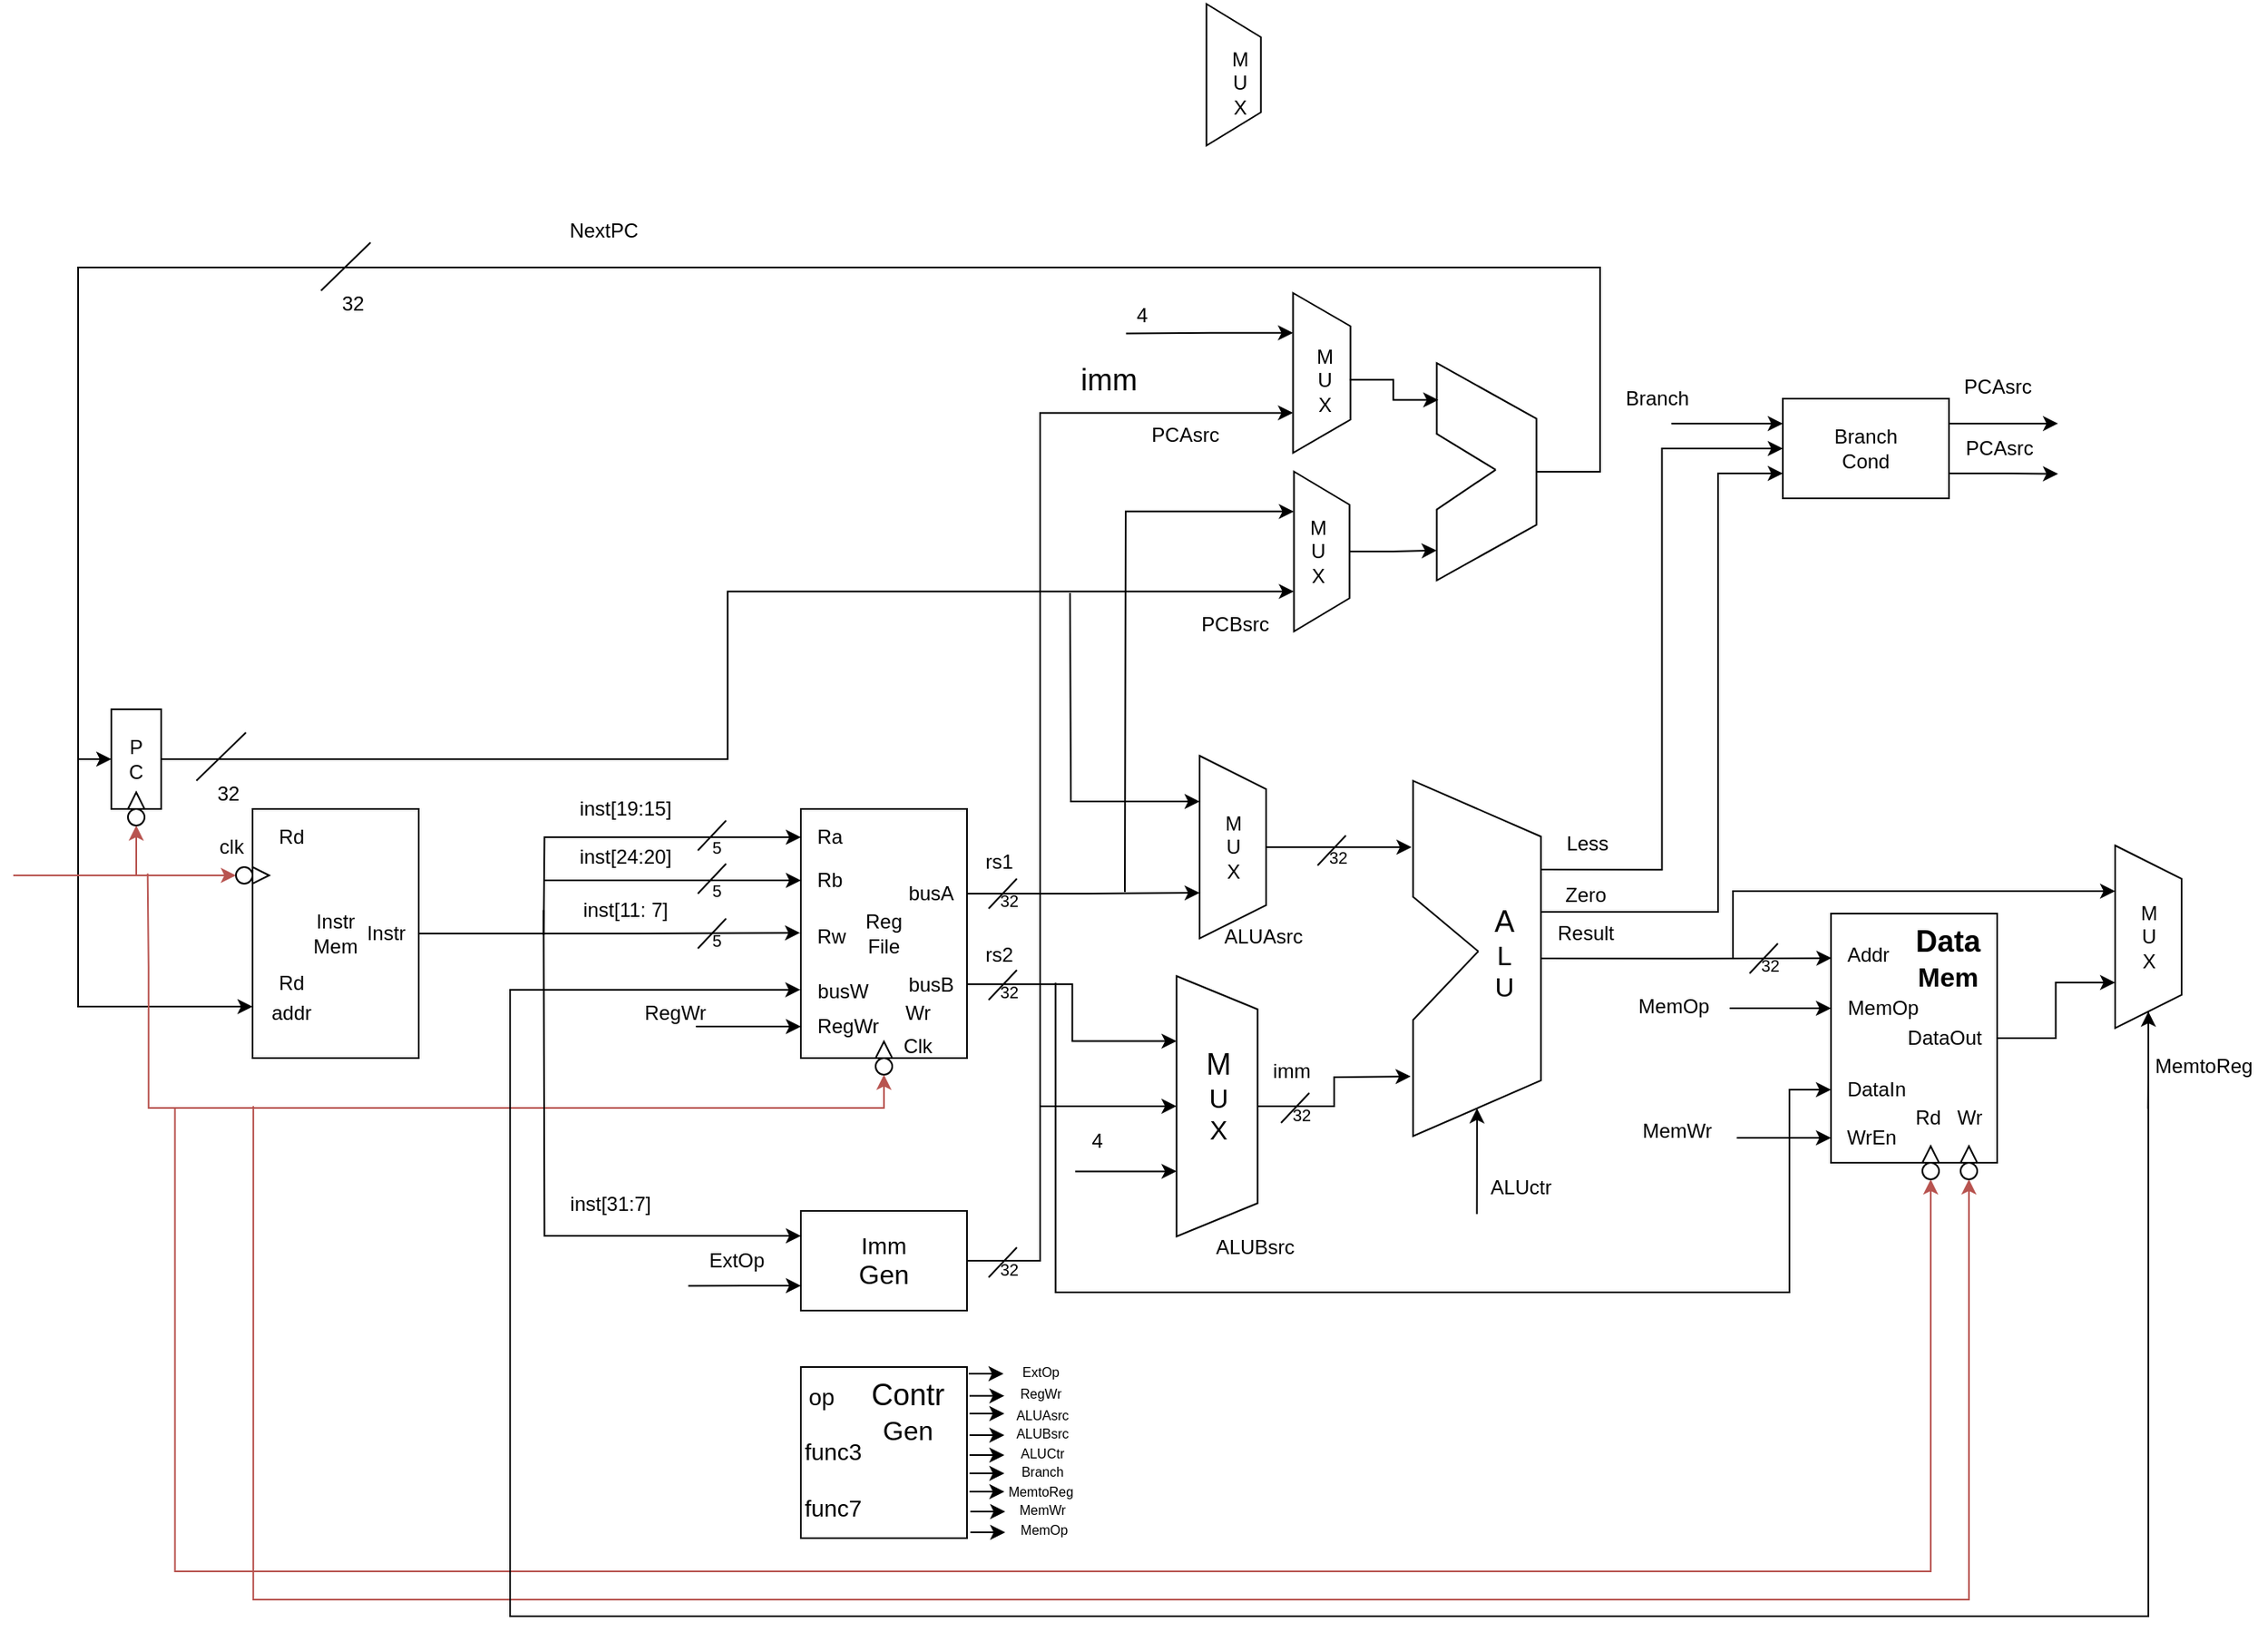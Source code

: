 <mxfile version="24.7.17">
  <diagram name="第 1 页" id="-SyBQIy4cX4uqoUxeaFD">
    <mxGraphModel dx="715" dy="1550" grid="0" gridSize="10" guides="1" tooltips="1" connect="1" arrows="1" fold="1" page="1" pageScale="1" pageWidth="827" pageHeight="1169" math="0" shadow="0">
      <root>
        <mxCell id="0" />
        <mxCell id="1" parent="0" />
        <mxCell id="5w6PfNys_Y1nwo45y3zw-98" style="edgeStyle=orthogonalEdgeStyle;rounded=0;orthogonalLoop=1;jettySize=auto;html=1;entryX=0.75;entryY=1;entryDx=0;entryDy=0;" edge="1" parent="1" source="5w6PfNys_Y1nwo45y3zw-1" target="5w6PfNys_Y1nwo45y3zw-33">
          <mxGeometry relative="1" as="geometry">
            <mxPoint x="740.296" y="266.074" as="targetPoint" />
          </mxGeometry>
        </mxCell>
        <mxCell id="5w6PfNys_Y1nwo45y3zw-1" value="P&lt;div&gt;C&lt;/div&gt;" style="html=1;dashed=0;whiteSpace=wrap;" vertex="1" parent="1">
          <mxGeometry x="75" y="310" width="30" height="60" as="geometry" />
        </mxCell>
        <mxCell id="5w6PfNys_Y1nwo45y3zw-5" value="" style="triangle;whiteSpace=wrap;html=1;dashed=0;direction=south;rotation=-180;" vertex="1" parent="1">
          <mxGeometry x="85" y="360" width="10" height="10" as="geometry" />
        </mxCell>
        <mxCell id="5w6PfNys_Y1nwo45y3zw-139" style="edgeStyle=orthogonalEdgeStyle;rounded=0;orthogonalLoop=1;jettySize=auto;html=1;exitX=0.5;exitY=1;exitDx=0;exitDy=0;startArrow=classic;startFill=1;endArrow=none;endFill=0;fillColor=#f8cecc;strokeColor=#b85450;" edge="1" parent="1" source="5w6PfNys_Y1nwo45y3zw-6">
          <mxGeometry relative="1" as="geometry">
            <mxPoint x="90" y="410" as="targetPoint" />
          </mxGeometry>
        </mxCell>
        <mxCell id="5w6PfNys_Y1nwo45y3zw-6" value="" style="shape=ellipse;html=1;dashed=0;whiteSpace=wrap;aspect=fixed;perimeter=ellipsePerimeter;" vertex="1" parent="1">
          <mxGeometry x="85" y="370" width="10" height="10" as="geometry" />
        </mxCell>
        <mxCell id="5w6PfNys_Y1nwo45y3zw-103" style="edgeStyle=orthogonalEdgeStyle;rounded=0;orthogonalLoop=1;jettySize=auto;html=1;endArrow=none;endFill=0;startArrow=classic;startFill=1;" edge="1" parent="1" source="5w6PfNys_Y1nwo45y3zw-7">
          <mxGeometry relative="1" as="geometry">
            <mxPoint x="55" y="339" as="targetPoint" />
            <Array as="points">
              <mxPoint x="55" y="489" />
            </Array>
          </mxGeometry>
        </mxCell>
        <mxCell id="5w6PfNys_Y1nwo45y3zw-7" value="Instr&lt;div&gt;Mem&lt;/div&gt;" style="html=1;dashed=0;whiteSpace=wrap;" vertex="1" parent="1">
          <mxGeometry x="160" y="370" width="100" height="150" as="geometry" />
        </mxCell>
        <mxCell id="5w6PfNys_Y1nwo45y3zw-10" value="" style="group;rotation=90;" vertex="1" connectable="0" parent="1">
          <mxGeometry x="150" y="400" width="10" height="20" as="geometry" />
        </mxCell>
        <mxCell id="5w6PfNys_Y1nwo45y3zw-8" value="" style="triangle;whiteSpace=wrap;html=1;dashed=0;direction=south;rotation=-90;" vertex="1" parent="5w6PfNys_Y1nwo45y3zw-10">
          <mxGeometry x="10" y="5" width="10" height="10" as="geometry" />
        </mxCell>
        <mxCell id="5w6PfNys_Y1nwo45y3zw-108" style="edgeStyle=orthogonalEdgeStyle;rounded=0;orthogonalLoop=1;jettySize=auto;html=1;startArrow=classic;startFill=1;endArrow=none;endFill=0;fillColor=#f8cecc;strokeColor=#b85450;" edge="1" parent="5w6PfNys_Y1nwo45y3zw-10" source="5w6PfNys_Y1nwo45y3zw-9">
          <mxGeometry relative="1" as="geometry">
            <mxPoint x="-134" y="10" as="targetPoint" />
          </mxGeometry>
        </mxCell>
        <mxCell id="5w6PfNys_Y1nwo45y3zw-9" value="" style="shape=ellipse;html=1;dashed=0;whiteSpace=wrap;aspect=fixed;perimeter=ellipsePerimeter;rotation=90;" vertex="1" parent="5w6PfNys_Y1nwo45y3zw-10">
          <mxGeometry y="5" width="10" height="10" as="geometry" />
        </mxCell>
        <mxCell id="5w6PfNys_Y1nwo45y3zw-11" value="Reg&lt;div&gt;File&lt;/div&gt;" style="html=1;dashed=0;whiteSpace=wrap;" vertex="1" parent="1">
          <mxGeometry x="490" y="370" width="100" height="150" as="geometry" />
        </mxCell>
        <mxCell id="5w6PfNys_Y1nwo45y3zw-13" value="" style="triangle;whiteSpace=wrap;html=1;dashed=0;direction=south;rotation=-180;" vertex="1" parent="1">
          <mxGeometry x="535" y="510" width="10" height="10" as="geometry" />
        </mxCell>
        <mxCell id="5w6PfNys_Y1nwo45y3zw-198" style="edgeStyle=orthogonalEdgeStyle;rounded=0;orthogonalLoop=1;jettySize=auto;html=1;exitX=0.5;exitY=1;exitDx=0;exitDy=0;startArrow=classic;startFill=1;endArrow=none;endFill=0;fillColor=#f8cecc;strokeColor=#b85450;" edge="1" parent="1" source="5w6PfNys_Y1nwo45y3zw-14">
          <mxGeometry relative="1" as="geometry">
            <mxPoint x="96.857" y="408.857" as="targetPoint" />
          </mxGeometry>
        </mxCell>
        <mxCell id="5w6PfNys_Y1nwo45y3zw-14" value="" style="shape=ellipse;html=1;dashed=0;whiteSpace=wrap;aspect=fixed;perimeter=ellipsePerimeter;rotation=0;" vertex="1" parent="1">
          <mxGeometry x="535" y="520" width="10" height="10" as="geometry" />
        </mxCell>
        <mxCell id="5w6PfNys_Y1nwo45y3zw-122" style="edgeStyle=orthogonalEdgeStyle;rounded=0;orthogonalLoop=1;jettySize=auto;html=1;exitX=0;exitY=0.25;exitDx=0;exitDy=0;startArrow=classic;startFill=1;endArrow=none;endFill=0;" edge="1" parent="1" source="5w6PfNys_Y1nwo45y3zw-17">
          <mxGeometry relative="1" as="geometry">
            <mxPoint x="335.167" y="430.833" as="targetPoint" />
          </mxGeometry>
        </mxCell>
        <mxCell id="5w6PfNys_Y1nwo45y3zw-123" style="edgeStyle=orthogonalEdgeStyle;rounded=0;orthogonalLoop=1;jettySize=auto;html=1;exitX=0;exitY=0.75;exitDx=0;exitDy=0;startArrow=classic;startFill=1;endArrow=none;endFill=0;" edge="1" parent="1" source="5w6PfNys_Y1nwo45y3zw-17">
          <mxGeometry relative="1" as="geometry">
            <mxPoint x="422.25" y="657.083" as="targetPoint" />
          </mxGeometry>
        </mxCell>
        <mxCell id="5w6PfNys_Y1nwo45y3zw-140" style="edgeStyle=orthogonalEdgeStyle;rounded=0;orthogonalLoop=1;jettySize=auto;html=1;entryX=0.75;entryY=1;entryDx=0;entryDy=0;" edge="1" parent="1" source="5w6PfNys_Y1nwo45y3zw-17" target="5w6PfNys_Y1nwo45y3zw-39">
          <mxGeometry relative="1" as="geometry">
            <Array as="points">
              <mxPoint x="634" y="642" />
              <mxPoint x="634" y="132" />
            </Array>
          </mxGeometry>
        </mxCell>
        <mxCell id="5w6PfNys_Y1nwo45y3zw-17" value="&lt;font style=&quot;font-size: 14px;&quot;&gt;Imm&lt;/font&gt;&lt;div&gt;&lt;font size=&quot;3&quot;&gt;Gen&lt;/font&gt;&lt;/div&gt;" style="html=1;dashed=0;whiteSpace=wrap;" vertex="1" parent="1">
          <mxGeometry x="490" y="612" width="100" height="60" as="geometry" />
        </mxCell>
        <mxCell id="5w6PfNys_Y1nwo45y3zw-18" value="" style="html=1;dashed=0;whiteSpace=wrap;" vertex="1" parent="1">
          <mxGeometry x="490" y="706" width="100" height="103" as="geometry" />
        </mxCell>
        <mxCell id="5w6PfNys_Y1nwo45y3zw-23" value="" style="group" vertex="1" connectable="0" parent="1">
          <mxGeometry x="730" y="338" width="40" height="110" as="geometry" />
        </mxCell>
        <mxCell id="5w6PfNys_Y1nwo45y3zw-118" style="edgeStyle=orthogonalEdgeStyle;rounded=0;orthogonalLoop=1;jettySize=auto;html=1;exitX=0.25;exitY=1;exitDx=0;exitDy=0;startArrow=classic;startFill=1;endArrow=none;endFill=0;" edge="1" parent="5w6PfNys_Y1nwo45y3zw-23" source="5w6PfNys_Y1nwo45y3zw-21">
          <mxGeometry relative="1" as="geometry">
            <mxPoint x="-78" y="-98" as="targetPoint" />
          </mxGeometry>
        </mxCell>
        <mxCell id="5w6PfNys_Y1nwo45y3zw-144" style="edgeStyle=orthogonalEdgeStyle;rounded=0;orthogonalLoop=1;jettySize=auto;html=1;" edge="1" parent="5w6PfNys_Y1nwo45y3zw-23" source="5w6PfNys_Y1nwo45y3zw-21">
          <mxGeometry relative="1" as="geometry">
            <mxPoint x="127.545" y="55" as="targetPoint" />
          </mxGeometry>
        </mxCell>
        <mxCell id="5w6PfNys_Y1nwo45y3zw-21" value="" style="shape=trapezoid;perimeter=trapezoidPerimeter;whiteSpace=wrap;html=1;fixedSize=1;size=20;rotation=90;" vertex="1" parent="5w6PfNys_Y1nwo45y3zw-23">
          <mxGeometry x="-35" y="35" width="110" height="40" as="geometry" />
        </mxCell>
        <mxCell id="5w6PfNys_Y1nwo45y3zw-22" value="M&lt;div&gt;U&lt;/div&gt;&lt;div&gt;X&lt;/div&gt;" style="text;html=1;align=center;verticalAlign=middle;resizable=0;points=[];autosize=1;strokeColor=none;fillColor=none;" vertex="1" parent="5w6PfNys_Y1nwo45y3zw-23">
          <mxGeometry x="5" y="25" width="30" height="60" as="geometry" />
        </mxCell>
        <mxCell id="5w6PfNys_Y1nwo45y3zw-30" value="" style="group" vertex="1" connectable="0" parent="1">
          <mxGeometry x="843" y="400" width="160.9" height="151" as="geometry" />
        </mxCell>
        <mxCell id="5w6PfNys_Y1nwo45y3zw-188" style="edgeStyle=orthogonalEdgeStyle;rounded=0;orthogonalLoop=1;jettySize=auto;html=1;exitX=1;exitY=0.5;exitDx=0;exitDy=0;startArrow=classic;startFill=1;endArrow=none;endFill=0;" edge="1" parent="5w6PfNys_Y1nwo45y3zw-30" source="5w6PfNys_Y1nwo45y3zw-24">
          <mxGeometry relative="1" as="geometry">
            <mxPoint x="53.857" y="213.857" as="targetPoint" />
          </mxGeometry>
        </mxCell>
        <mxCell id="5w6PfNys_Y1nwo45y3zw-24" value="" style="shape=trapezoid;perimeter=trapezoidPerimeter;whiteSpace=wrap;html=1;fixedSize=1;rotation=90;size=33.552;" vertex="1" parent="5w6PfNys_Y1nwo45y3zw-30">
          <mxGeometry x="-53.04" y="21.56" width="213.94" height="76.96" as="geometry" />
        </mxCell>
        <mxCell id="5w6PfNys_Y1nwo45y3zw-25" value="&lt;font style=&quot;font-size: 18px;&quot;&gt;A&lt;/font&gt;&lt;div&gt;&lt;font size=&quot;3&quot;&gt;L&lt;/font&gt;&lt;/div&gt;&lt;div&gt;&lt;font size=&quot;3&quot;&gt;U&lt;/font&gt;&lt;/div&gt;" style="text;html=1;align=center;verticalAlign=middle;resizable=0;points=[];autosize=1;strokeColor=none;fillColor=none;" vertex="1" parent="5w6PfNys_Y1nwo45y3zw-30">
          <mxGeometry x="55.001" y="21" width="30" height="72" as="geometry" />
        </mxCell>
        <mxCell id="5w6PfNys_Y1nwo45y3zw-27" value="" style="rounded=0;whiteSpace=wrap;html=1;strokeColor=#FFFFFF;" vertex="1" parent="5w6PfNys_Y1nwo45y3zw-30">
          <mxGeometry y="23.5" width="20" height="73" as="geometry" />
        </mxCell>
        <mxCell id="5w6PfNys_Y1nwo45y3zw-28" value="" style="endArrow=none;html=1;rounded=0;exitX=0.674;exitY=1.002;exitDx=0;exitDy=0;exitPerimeter=0;" edge="1" parent="5w6PfNys_Y1nwo45y3zw-30" source="5w6PfNys_Y1nwo45y3zw-24">
          <mxGeometry width="50" height="50" relative="1" as="geometry">
            <mxPoint x="7.724" y="82.167" as="sourcePoint" />
            <mxPoint x="54.727" y="55.742" as="targetPoint" />
          </mxGeometry>
        </mxCell>
        <mxCell id="5w6PfNys_Y1nwo45y3zw-29" value="" style="endArrow=none;html=1;rounded=0;exitX=0.325;exitY=1.004;exitDx=0;exitDy=0;exitPerimeter=0;" edge="1" parent="5w6PfNys_Y1nwo45y3zw-30" source="5w6PfNys_Y1nwo45y3zw-24">
          <mxGeometry width="50" height="50" relative="1" as="geometry">
            <mxPoint x="7.818" y="30.575" as="sourcePoint" />
            <mxPoint x="54.727" y="55.742" as="targetPoint" />
            <Array as="points">
              <mxPoint x="54.727" y="55.742" />
            </Array>
          </mxGeometry>
        </mxCell>
        <mxCell id="5w6PfNys_Y1nwo45y3zw-170" value="Zero" style="text;html=1;align=center;verticalAlign=middle;resizable=0;points=[];autosize=1;strokeColor=none;fillColor=none;" vertex="1" parent="5w6PfNys_Y1nwo45y3zw-30">
          <mxGeometry x="97" y="9" width="43" height="26" as="geometry" />
        </mxCell>
        <mxCell id="5w6PfNys_Y1nwo45y3zw-171" value="Result" style="text;html=1;align=center;verticalAlign=middle;resizable=0;points=[];autosize=1;strokeColor=none;fillColor=none;" vertex="1" parent="5w6PfNys_Y1nwo45y3zw-30">
          <mxGeometry x="92.5" y="32" width="52" height="26" as="geometry" />
        </mxCell>
        <mxCell id="5w6PfNys_Y1nwo45y3zw-32" value="" style="group" vertex="1" connectable="0" parent="1">
          <mxGeometry x="786" y="169" width="35" height="92" as="geometry" />
        </mxCell>
        <mxCell id="5w6PfNys_Y1nwo45y3zw-120" style="edgeStyle=orthogonalEdgeStyle;rounded=0;orthogonalLoop=1;jettySize=auto;html=1;exitX=0.25;exitY=1;exitDx=0;exitDy=0;startArrow=classic;startFill=1;endArrow=none;endFill=0;" edge="1" parent="5w6PfNys_Y1nwo45y3zw-32" source="5w6PfNys_Y1nwo45y3zw-33">
          <mxGeometry relative="1" as="geometry">
            <mxPoint x="-101" y="251" as="targetPoint" />
          </mxGeometry>
        </mxCell>
        <mxCell id="5w6PfNys_Y1nwo45y3zw-33" value="" style="shape=trapezoid;perimeter=trapezoidPerimeter;whiteSpace=wrap;html=1;fixedSize=1;size=20;rotation=90;" vertex="1" parent="5w6PfNys_Y1nwo45y3zw-32">
          <mxGeometry x="-30.625" y="29.273" width="96.25" height="33.455" as="geometry" />
        </mxCell>
        <mxCell id="5w6PfNys_Y1nwo45y3zw-34" value="M&lt;div&gt;U&lt;/div&gt;&lt;div&gt;X&lt;/div&gt;" style="text;html=1;align=center;verticalAlign=middle;resizable=0;points=[];autosize=1;strokeColor=none;fillColor=none;" vertex="1" parent="5w6PfNys_Y1nwo45y3zw-32">
          <mxGeometry x="-0.005" y="15.999" width="30" height="60" as="geometry" />
        </mxCell>
        <mxCell id="5w6PfNys_Y1nwo45y3zw-35" value="" style="group" vertex="1" connectable="0" parent="1">
          <mxGeometry x="735" y="-117" width="31" height="90" as="geometry" />
        </mxCell>
        <mxCell id="5w6PfNys_Y1nwo45y3zw-36" value="" style="shape=trapezoid;perimeter=trapezoidPerimeter;whiteSpace=wrap;html=1;fixedSize=1;size=20;rotation=90;" vertex="1" parent="5w6PfNys_Y1nwo45y3zw-35">
          <mxGeometry x="-27.125" y="28.636" width="85.25" height="32.727" as="geometry" />
        </mxCell>
        <mxCell id="5w6PfNys_Y1nwo45y3zw-37" value="M&lt;div&gt;U&lt;/div&gt;&lt;div&gt;X&lt;/div&gt;" style="text;html=1;align=center;verticalAlign=middle;resizable=0;points=[];autosize=1;strokeColor=none;fillColor=none;" vertex="1" parent="5w6PfNys_Y1nwo45y3zw-35">
          <mxGeometry x="3.875" y="20.455" width="30" height="60" as="geometry" />
        </mxCell>
        <mxCell id="5w6PfNys_Y1nwo45y3zw-38" value="" style="group" vertex="1" connectable="0" parent="1">
          <mxGeometry x="786" y="60" width="35" height="95" as="geometry" />
        </mxCell>
        <mxCell id="5w6PfNys_Y1nwo45y3zw-141" style="edgeStyle=orthogonalEdgeStyle;rounded=0;orthogonalLoop=1;jettySize=auto;html=1;exitX=0.25;exitY=1;exitDx=0;exitDy=0;startArrow=classic;startFill=1;endArrow=none;endFill=0;" edge="1" parent="5w6PfNys_Y1nwo45y3zw-38" source="5w6PfNys_Y1nwo45y3zw-39">
          <mxGeometry relative="1" as="geometry">
            <mxPoint x="-100.304" y="23.783" as="targetPoint" />
          </mxGeometry>
        </mxCell>
        <mxCell id="5w6PfNys_Y1nwo45y3zw-39" value="" style="shape=trapezoid;perimeter=trapezoidPerimeter;whiteSpace=wrap;html=1;fixedSize=1;size=20;rotation=90;" vertex="1" parent="5w6PfNys_Y1nwo45y3zw-38">
          <mxGeometry x="-30.625" y="30.227" width="96.25" height="34.545" as="geometry" />
        </mxCell>
        <mxCell id="5w6PfNys_Y1nwo45y3zw-40" value="M&lt;div&gt;U&lt;/div&gt;&lt;div&gt;X&lt;/div&gt;" style="text;html=1;align=center;verticalAlign=middle;resizable=0;points=[];autosize=1;strokeColor=none;fillColor=none;" vertex="1" parent="5w6PfNys_Y1nwo45y3zw-38">
          <mxGeometry x="4.375" y="21.591" width="30" height="60" as="geometry" />
        </mxCell>
        <mxCell id="5w6PfNys_Y1nwo45y3zw-41" value="" style="group" vertex="1" connectable="0" parent="1">
          <mxGeometry x="1281" y="392" width="40" height="110" as="geometry" />
        </mxCell>
        <mxCell id="5w6PfNys_Y1nwo45y3zw-175" style="edgeStyle=orthogonalEdgeStyle;rounded=0;orthogonalLoop=1;jettySize=auto;html=1;exitX=0.25;exitY=1;exitDx=0;exitDy=0;startArrow=classic;startFill=1;endArrow=none;endFill=0;" edge="1" parent="5w6PfNys_Y1nwo45y3zw-41" source="5w6PfNys_Y1nwo45y3zw-42">
          <mxGeometry relative="1" as="geometry">
            <mxPoint x="-230" y="68" as="targetPoint" />
            <Array as="points">
              <mxPoint x="-230" y="27" />
            </Array>
          </mxGeometry>
        </mxCell>
        <mxCell id="5w6PfNys_Y1nwo45y3zw-176" style="edgeStyle=orthogonalEdgeStyle;rounded=0;orthogonalLoop=1;jettySize=auto;html=1;exitX=1;exitY=0.5;exitDx=0;exitDy=0;startArrow=classic;startFill=1;endArrow=none;endFill=0;" edge="1" parent="5w6PfNys_Y1nwo45y3zw-41" source="5w6PfNys_Y1nwo45y3zw-42">
          <mxGeometry relative="1" as="geometry">
            <mxPoint x="19.83" y="158.638" as="targetPoint" />
          </mxGeometry>
        </mxCell>
        <mxCell id="5w6PfNys_Y1nwo45y3zw-42" value="" style="shape=trapezoid;perimeter=trapezoidPerimeter;whiteSpace=wrap;html=1;fixedSize=1;size=20;rotation=90;" vertex="1" parent="5w6PfNys_Y1nwo45y3zw-41">
          <mxGeometry x="-35" y="35" width="110" height="40" as="geometry" />
        </mxCell>
        <mxCell id="5w6PfNys_Y1nwo45y3zw-43" value="M&lt;div&gt;U&lt;/div&gt;&lt;div&gt;X&lt;/div&gt;" style="text;html=1;align=center;verticalAlign=middle;resizable=0;points=[];autosize=1;strokeColor=none;fillColor=none;" vertex="1" parent="5w6PfNys_Y1nwo45y3zw-41">
          <mxGeometry x="5" y="25" width="30" height="60" as="geometry" />
        </mxCell>
        <mxCell id="5w6PfNys_Y1nwo45y3zw-44" value="" style="group" vertex="1" connectable="0" parent="1">
          <mxGeometry x="870" y="95" width="60" height="144" as="geometry" />
        </mxCell>
        <mxCell id="5w6PfNys_Y1nwo45y3zw-45" value="" style="shape=trapezoid;perimeter=trapezoidPerimeter;whiteSpace=wrap;html=1;fixedSize=1;rotation=90;size=33.552;" vertex="1" parent="5w6PfNys_Y1nwo45y3zw-44">
          <mxGeometry x="-32.727" y="42" width="130.909" height="60" as="geometry" />
        </mxCell>
        <mxCell id="5w6PfNys_Y1nwo45y3zw-47" value="" style="rounded=0;whiteSpace=wrap;html=1;strokeColor=#FFFFFF;" vertex="1" parent="5w6PfNys_Y1nwo45y3zw-44">
          <mxGeometry y="50" width="13.95" height="44" as="geometry" />
        </mxCell>
        <mxCell id="5w6PfNys_Y1nwo45y3zw-48" value="" style="endArrow=none;html=1;rounded=0;exitX=0.674;exitY=1.002;exitDx=0;exitDy=0;exitPerimeter=0;" edge="1" parent="5w6PfNys_Y1nwo45y3zw-44" source="5w6PfNys_Y1nwo45y3zw-45">
          <mxGeometry width="50" height="50" relative="1" as="geometry">
            <mxPoint x="5.389" y="96.0" as="sourcePoint" />
            <mxPoint x="38.182" y="70.8" as="targetPoint" />
          </mxGeometry>
        </mxCell>
        <mxCell id="5w6PfNys_Y1nwo45y3zw-49" value="" style="endArrow=none;html=1;rounded=0;exitX=0.325;exitY=1.004;exitDx=0;exitDy=0;exitPerimeter=0;" edge="1" parent="5w6PfNys_Y1nwo45y3zw-44" source="5w6PfNys_Y1nwo45y3zw-45">
          <mxGeometry width="50" height="50" relative="1" as="geometry">
            <mxPoint x="5.455" y="46.8" as="sourcePoint" />
            <mxPoint x="38.182" y="70.8" as="targetPoint" />
            <Array as="points">
              <mxPoint x="38.182" y="70.8" />
            </Array>
          </mxGeometry>
        </mxCell>
        <mxCell id="5w6PfNys_Y1nwo45y3zw-51" value="" style="html=1;dashed=0;whiteSpace=wrap;" vertex="1" parent="1">
          <mxGeometry x="1110" y="433" width="100" height="150" as="geometry" />
        </mxCell>
        <mxCell id="5w6PfNys_Y1nwo45y3zw-52" value="" style="triangle;whiteSpace=wrap;html=1;dashed=0;direction=south;rotation=-180;" vertex="1" parent="1">
          <mxGeometry x="1165" y="573" width="10" height="10" as="geometry" />
        </mxCell>
        <mxCell id="5w6PfNys_Y1nwo45y3zw-199" style="edgeStyle=orthogonalEdgeStyle;rounded=0;orthogonalLoop=1;jettySize=auto;html=1;exitX=0.5;exitY=1;exitDx=0;exitDy=0;startArrow=classic;startFill=1;endArrow=none;endFill=0;fillColor=#f8cecc;strokeColor=#b85450;" edge="1" parent="1" source="5w6PfNys_Y1nwo45y3zw-53">
          <mxGeometry relative="1" as="geometry">
            <mxPoint x="113.286" y="549.571" as="targetPoint" />
            <Array as="points">
              <mxPoint x="1170" y="829" />
              <mxPoint x="113" y="829" />
            </Array>
          </mxGeometry>
        </mxCell>
        <mxCell id="5w6PfNys_Y1nwo45y3zw-53" value="" style="shape=ellipse;html=1;dashed=0;whiteSpace=wrap;aspect=fixed;perimeter=ellipsePerimeter;rotation=0;" vertex="1" parent="1">
          <mxGeometry x="1165" y="583" width="10" height="10" as="geometry" />
        </mxCell>
        <mxCell id="5w6PfNys_Y1nwo45y3zw-161" style="edgeStyle=orthogonalEdgeStyle;rounded=0;orthogonalLoop=1;jettySize=auto;html=1;exitX=0;exitY=0.25;exitDx=0;exitDy=0;startArrow=classic;startFill=1;endArrow=none;endFill=0;" edge="1" parent="1" source="5w6PfNys_Y1nwo45y3zw-54">
          <mxGeometry relative="1" as="geometry">
            <mxPoint x="1013.909" y="137.97" as="targetPoint" />
          </mxGeometry>
        </mxCell>
        <mxCell id="5w6PfNys_Y1nwo45y3zw-163" style="edgeStyle=orthogonalEdgeStyle;rounded=0;orthogonalLoop=1;jettySize=auto;html=1;exitX=1;exitY=0.25;exitDx=0;exitDy=0;" edge="1" parent="1" source="5w6PfNys_Y1nwo45y3zw-54">
          <mxGeometry relative="1" as="geometry">
            <mxPoint x="1246.636" y="137.97" as="targetPoint" />
          </mxGeometry>
        </mxCell>
        <mxCell id="5w6PfNys_Y1nwo45y3zw-164" style="edgeStyle=orthogonalEdgeStyle;rounded=0;orthogonalLoop=1;jettySize=auto;html=1;exitX=1;exitY=0.75;exitDx=0;exitDy=0;" edge="1" parent="1" source="5w6PfNys_Y1nwo45y3zw-54">
          <mxGeometry relative="1" as="geometry">
            <mxPoint x="1246.636" y="168.273" as="targetPoint" />
          </mxGeometry>
        </mxCell>
        <mxCell id="5w6PfNys_Y1nwo45y3zw-54" value="Branch&lt;div&gt;Cond&lt;/div&gt;" style="html=1;dashed=0;whiteSpace=wrap;" vertex="1" parent="1">
          <mxGeometry x="1081" y="123" width="100" height="60" as="geometry" />
        </mxCell>
        <mxCell id="5w6PfNys_Y1nwo45y3zw-55" value="" style="group" vertex="1" connectable="0" parent="1">
          <mxGeometry x="712" y="482" width="57" height="134" as="geometry" />
        </mxCell>
        <mxCell id="5w6PfNys_Y1nwo45y3zw-148" style="edgeStyle=orthogonalEdgeStyle;rounded=0;orthogonalLoop=1;jettySize=auto;html=1;startArrow=classic;startFill=1;endArrow=none;endFill=0;" edge="1" parent="5w6PfNys_Y1nwo45y3zw-55" source="5w6PfNys_Y1nwo45y3zw-56">
          <mxGeometry relative="1" as="geometry">
            <mxPoint x="-77.485" y="67.0" as="targetPoint" />
          </mxGeometry>
        </mxCell>
        <mxCell id="5w6PfNys_Y1nwo45y3zw-149" style="edgeStyle=orthogonalEdgeStyle;rounded=0;orthogonalLoop=1;jettySize=auto;html=1;exitX=0.75;exitY=1;exitDx=0;exitDy=0;startArrow=classic;startFill=1;endArrow=none;endFill=0;" edge="1" parent="5w6PfNys_Y1nwo45y3zw-55" source="5w6PfNys_Y1nwo45y3zw-56">
          <mxGeometry relative="1" as="geometry">
            <mxPoint x="-56.879" y="106.273" as="targetPoint" />
          </mxGeometry>
        </mxCell>
        <mxCell id="5w6PfNys_Y1nwo45y3zw-56" value="" style="shape=trapezoid;perimeter=trapezoidPerimeter;whiteSpace=wrap;html=1;fixedSize=1;size=20;rotation=90;" vertex="1" parent="5w6PfNys_Y1nwo45y3zw-55">
          <mxGeometry x="-49.875" y="42.636" width="156.75" height="48.727" as="geometry" />
        </mxCell>
        <mxCell id="5w6PfNys_Y1nwo45y3zw-57" value="&lt;font style=&quot;font-size: 18px;&quot;&gt;M&lt;/font&gt;&lt;div&gt;&lt;font size=&quot;3&quot;&gt;U&lt;/font&gt;&lt;/div&gt;&lt;div&gt;&lt;font size=&quot;3&quot;&gt;X&lt;/font&gt;&lt;/div&gt;" style="text;html=1;align=center;verticalAlign=middle;resizable=0;points=[];autosize=1;strokeColor=none;fillColor=none;" vertex="1" parent="5w6PfNys_Y1nwo45y3zw-55">
          <mxGeometry x="12.005" y="25.365" width="33" height="72" as="geometry" />
        </mxCell>
        <mxCell id="5w6PfNys_Y1nwo45y3zw-58" value="Addr" style="text;html=1;align=center;verticalAlign=middle;resizable=0;points=[];autosize=1;strokeColor=none;fillColor=none;" vertex="1" parent="1">
          <mxGeometry x="1110" y="445" width="43" height="26" as="geometry" />
        </mxCell>
        <mxCell id="5w6PfNys_Y1nwo45y3zw-59" value="&lt;span style=&quot;text-wrap-mode: wrap;&quot;&gt;&lt;font style=&quot;font-size: 18px;&quot;&gt;&lt;b style=&quot;&quot;&gt;Data&lt;/b&gt;&lt;/font&gt;&lt;/span&gt;&lt;div style=&quot;text-wrap-mode: wrap;&quot;&gt;&lt;font size=&quot;3&quot;&gt;&lt;b&gt;Mem&lt;/b&gt;&lt;/font&gt;&lt;/div&gt;" style="text;html=1;align=center;verticalAlign=middle;resizable=0;points=[];autosize=1;strokeColor=none;fillColor=none;" vertex="1" parent="1">
          <mxGeometry x="1151" y="433" width="57" height="53" as="geometry" />
        </mxCell>
        <mxCell id="5w6PfNys_Y1nwo45y3zw-190" style="edgeStyle=orthogonalEdgeStyle;rounded=0;orthogonalLoop=1;jettySize=auto;html=1;startArrow=classic;startFill=1;endArrow=none;endFill=0;" edge="1" parent="1" source="5w6PfNys_Y1nwo45y3zw-60">
          <mxGeometry relative="1" as="geometry">
            <mxPoint x="1049" y="490.0" as="targetPoint" />
          </mxGeometry>
        </mxCell>
        <mxCell id="5w6PfNys_Y1nwo45y3zw-60" value="MemOp" style="text;html=1;align=center;verticalAlign=middle;resizable=0;points=[];autosize=1;strokeColor=none;fillColor=none;" vertex="1" parent="1">
          <mxGeometry x="1110" y="477" width="61" height="26" as="geometry" />
        </mxCell>
        <mxCell id="5w6PfNys_Y1nwo45y3zw-192" style="edgeStyle=orthogonalEdgeStyle;rounded=0;orthogonalLoop=1;jettySize=auto;html=1;startArrow=classic;startFill=1;endArrow=none;endFill=0;" edge="1" parent="1" source="5w6PfNys_Y1nwo45y3zw-61">
          <mxGeometry relative="1" as="geometry">
            <mxPoint x="643.286" y="474.571" as="targetPoint" />
            <Array as="points">
              <mxPoint x="1085" y="539" />
              <mxPoint x="1085" y="661" />
              <mxPoint x="643" y="661" />
            </Array>
          </mxGeometry>
        </mxCell>
        <mxCell id="5w6PfNys_Y1nwo45y3zw-61" value="DataIn" style="text;html=1;align=center;verticalAlign=middle;resizable=0;points=[];autosize=1;strokeColor=none;fillColor=none;" vertex="1" parent="1">
          <mxGeometry x="1110" y="526" width="53" height="26" as="geometry" />
        </mxCell>
        <mxCell id="5w6PfNys_Y1nwo45y3zw-193" style="edgeStyle=orthogonalEdgeStyle;rounded=0;orthogonalLoop=1;jettySize=auto;html=1;startArrow=classic;startFill=1;endArrow=none;endFill=0;" edge="1" parent="1" source="5w6PfNys_Y1nwo45y3zw-62">
          <mxGeometry relative="1" as="geometry">
            <mxPoint x="1053.286" y="568" as="targetPoint" />
          </mxGeometry>
        </mxCell>
        <mxCell id="5w6PfNys_Y1nwo45y3zw-62" value="WrEn" style="text;html=1;align=center;verticalAlign=middle;resizable=0;points=[];autosize=1;strokeColor=none;fillColor=none;" vertex="1" parent="1">
          <mxGeometry x="1110" y="555" width="48" height="26" as="geometry" />
        </mxCell>
        <mxCell id="5w6PfNys_Y1nwo45y3zw-174" style="edgeStyle=orthogonalEdgeStyle;rounded=0;orthogonalLoop=1;jettySize=auto;html=1;entryX=0.75;entryY=1;entryDx=0;entryDy=0;" edge="1" parent="1" source="5w6PfNys_Y1nwo45y3zw-63" target="5w6PfNys_Y1nwo45y3zw-42">
          <mxGeometry relative="1" as="geometry" />
        </mxCell>
        <mxCell id="5w6PfNys_Y1nwo45y3zw-63" value="DataOut" style="text;html=1;align=center;verticalAlign=middle;resizable=0;points=[];autosize=1;strokeColor=none;fillColor=none;" vertex="1" parent="1">
          <mxGeometry x="1146.5" y="495" width="63" height="26" as="geometry" />
        </mxCell>
        <mxCell id="5w6PfNys_Y1nwo45y3zw-64" value="" style="triangle;whiteSpace=wrap;html=1;dashed=0;direction=south;rotation=-180;" vertex="1" parent="1">
          <mxGeometry x="1188" y="573" width="10" height="10" as="geometry" />
        </mxCell>
        <mxCell id="5w6PfNys_Y1nwo45y3zw-200" style="edgeStyle=orthogonalEdgeStyle;rounded=0;orthogonalLoop=1;jettySize=auto;html=1;exitX=0.5;exitY=1;exitDx=0;exitDy=0;startArrow=classic;startFill=1;endArrow=none;endFill=0;fillColor=#f8cecc;strokeColor=#b85450;" edge="1" parent="1" source="5w6PfNys_Y1nwo45y3zw-65">
          <mxGeometry relative="1" as="geometry">
            <mxPoint x="160.429" y="548.857" as="targetPoint" />
            <Array as="points">
              <mxPoint x="1193" y="846" />
              <mxPoint x="160" y="846" />
            </Array>
          </mxGeometry>
        </mxCell>
        <mxCell id="5w6PfNys_Y1nwo45y3zw-65" value="" style="shape=ellipse;html=1;dashed=0;whiteSpace=wrap;aspect=fixed;perimeter=ellipsePerimeter;rotation=0;" vertex="1" parent="1">
          <mxGeometry x="1188" y="583" width="10" height="10" as="geometry" />
        </mxCell>
        <mxCell id="5w6PfNys_Y1nwo45y3zw-67" value="Rd" style="text;html=1;align=center;verticalAlign=middle;resizable=0;points=[];autosize=1;strokeColor=none;fillColor=none;" vertex="1" parent="1">
          <mxGeometry x="1151" y="543" width="33" height="26" as="geometry" />
        </mxCell>
        <mxCell id="5w6PfNys_Y1nwo45y3zw-68" value="Wr" style="text;html=1;align=center;verticalAlign=middle;resizable=0;points=[];autosize=1;strokeColor=none;fillColor=none;" vertex="1" parent="1">
          <mxGeometry x="1176.5" y="543" width="33" height="26" as="geometry" />
        </mxCell>
        <mxCell id="5w6PfNys_Y1nwo45y3zw-70" value="Rd" style="text;html=1;align=center;verticalAlign=middle;resizable=0;points=[];autosize=1;strokeColor=none;fillColor=none;" vertex="1" parent="1">
          <mxGeometry x="166" y="374" width="33" height="26" as="geometry" />
        </mxCell>
        <mxCell id="5w6PfNys_Y1nwo45y3zw-71" value="clk" style="text;html=1;align=center;verticalAlign=middle;resizable=0;points=[];autosize=1;strokeColor=none;fillColor=none;" vertex="1" parent="1">
          <mxGeometry x="130" y="380" width="33" height="26" as="geometry" />
        </mxCell>
        <mxCell id="5w6PfNys_Y1nwo45y3zw-72" value="Rd" style="text;html=1;align=center;verticalAlign=middle;resizable=0;points=[];autosize=1;strokeColor=none;fillColor=none;" vertex="1" parent="1">
          <mxGeometry x="166" y="462" width="33" height="26" as="geometry" />
        </mxCell>
        <mxCell id="5w6PfNys_Y1nwo45y3zw-73" value="addr" style="text;html=1;align=center;verticalAlign=middle;resizable=0;points=[];autosize=1;strokeColor=none;fillColor=none;" vertex="1" parent="1">
          <mxGeometry x="162" y="480" width="42" height="26" as="geometry" />
        </mxCell>
        <mxCell id="5w6PfNys_Y1nwo45y3zw-74" value="Instr" style="text;html=1;align=center;verticalAlign=middle;resizable=0;points=[];autosize=1;strokeColor=none;fillColor=none;" vertex="1" parent="1">
          <mxGeometry x="219" y="432" width="41" height="26" as="geometry" />
        </mxCell>
        <mxCell id="5w6PfNys_Y1nwo45y3zw-106" style="edgeStyle=orthogonalEdgeStyle;rounded=0;orthogonalLoop=1;jettySize=auto;html=1;startArrow=classic;startFill=1;endArrow=none;endFill=0;" edge="1" parent="1" source="5w6PfNys_Y1nwo45y3zw-75">
          <mxGeometry relative="1" as="geometry">
            <mxPoint x="335.167" y="445.833" as="targetPoint" />
          </mxGeometry>
        </mxCell>
        <mxCell id="5w6PfNys_Y1nwo45y3zw-75" value="Ra" style="text;html=1;align=center;verticalAlign=middle;resizable=0;points=[];autosize=1;strokeColor=none;fillColor=none;" vertex="1" parent="1">
          <mxGeometry x="490" y="374" width="33" height="26" as="geometry" />
        </mxCell>
        <mxCell id="5w6PfNys_Y1nwo45y3zw-107" style="edgeStyle=orthogonalEdgeStyle;rounded=0;orthogonalLoop=1;jettySize=auto;html=1;startArrow=classic;startFill=1;endArrow=none;endFill=0;" edge="1" parent="1" source="5w6PfNys_Y1nwo45y3zw-76">
          <mxGeometry relative="1" as="geometry">
            <mxPoint x="336" y="413" as="targetPoint" />
          </mxGeometry>
        </mxCell>
        <mxCell id="5w6PfNys_Y1nwo45y3zw-76" value="Rb" style="text;html=1;align=center;verticalAlign=middle;resizable=0;points=[];autosize=1;strokeColor=none;fillColor=none;" vertex="1" parent="1">
          <mxGeometry x="490" y="400" width="33" height="26" as="geometry" />
        </mxCell>
        <mxCell id="5w6PfNys_Y1nwo45y3zw-77" value="Rw" style="text;html=1;align=center;verticalAlign=middle;resizable=0;points=[];autosize=1;strokeColor=none;fillColor=none;" vertex="1" parent="1">
          <mxGeometry x="490" y="434" width="35" height="26" as="geometry" />
        </mxCell>
        <mxCell id="5w6PfNys_Y1nwo45y3zw-78" value="busW" style="text;html=1;align=center;verticalAlign=middle;resizable=0;points=[];autosize=1;strokeColor=none;fillColor=none;" vertex="1" parent="1">
          <mxGeometry x="490" y="467" width="49" height="26" as="geometry" />
        </mxCell>
        <mxCell id="5w6PfNys_Y1nwo45y3zw-138" style="edgeStyle=orthogonalEdgeStyle;rounded=0;orthogonalLoop=1;jettySize=auto;html=1;startArrow=classic;startFill=1;endArrow=none;endFill=0;" edge="1" parent="1" source="5w6PfNys_Y1nwo45y3zw-79">
          <mxGeometry relative="1" as="geometry">
            <mxPoint x="426.833" y="501" as="targetPoint" />
          </mxGeometry>
        </mxCell>
        <mxCell id="5w6PfNys_Y1nwo45y3zw-79" value="RegWr" style="text;html=1;align=center;verticalAlign=middle;resizable=0;points=[];autosize=1;strokeColor=none;fillColor=none;" vertex="1" parent="1">
          <mxGeometry x="490" y="488" width="55" height="26" as="geometry" />
        </mxCell>
        <mxCell id="5w6PfNys_Y1nwo45y3zw-80" value="Wr" style="text;html=1;align=center;verticalAlign=middle;resizable=0;points=[];autosize=1;strokeColor=none;fillColor=none;" vertex="1" parent="1">
          <mxGeometry x="543" y="480" width="33" height="26" as="geometry" />
        </mxCell>
        <mxCell id="5w6PfNys_Y1nwo45y3zw-81" value="Clk" style="text;html=1;align=center;verticalAlign=middle;resizable=0;points=[];autosize=1;strokeColor=none;fillColor=none;" vertex="1" parent="1">
          <mxGeometry x="542" y="500" width="35" height="26" as="geometry" />
        </mxCell>
        <mxCell id="5w6PfNys_Y1nwo45y3zw-146" style="edgeStyle=orthogonalEdgeStyle;rounded=0;orthogonalLoop=1;jettySize=auto;html=1;entryX=0.25;entryY=1;entryDx=0;entryDy=0;" edge="1" parent="1" source="5w6PfNys_Y1nwo45y3zw-82" target="5w6PfNys_Y1nwo45y3zw-56">
          <mxGeometry relative="1" as="geometry" />
        </mxCell>
        <mxCell id="5w6PfNys_Y1nwo45y3zw-82" value="busB" style="text;html=1;align=center;verticalAlign=middle;resizable=0;points=[];autosize=1;strokeColor=none;fillColor=none;" vertex="1" parent="1">
          <mxGeometry x="545.5" y="462.5" width="45" height="26" as="geometry" />
        </mxCell>
        <mxCell id="5w6PfNys_Y1nwo45y3zw-114" style="edgeStyle=orthogonalEdgeStyle;rounded=0;orthogonalLoop=1;jettySize=auto;html=1;entryX=0.75;entryY=1;entryDx=0;entryDy=0;" edge="1" parent="1" source="5w6PfNys_Y1nwo45y3zw-83" target="5w6PfNys_Y1nwo45y3zw-21">
          <mxGeometry relative="1" as="geometry" />
        </mxCell>
        <mxCell id="5w6PfNys_Y1nwo45y3zw-83" value="busA" style="text;html=1;align=center;verticalAlign=middle;resizable=0;points=[];autosize=1;strokeColor=none;fillColor=none;" vertex="1" parent="1">
          <mxGeometry x="545" y="408" width="45" height="26" as="geometry" />
        </mxCell>
        <mxCell id="5w6PfNys_Y1nwo45y3zw-84" value="&lt;font style=&quot;font-size: 14px;&quot;&gt;op&lt;/font&gt;" style="text;html=1;align=center;verticalAlign=middle;resizable=0;points=[];autosize=1;strokeColor=none;fillColor=none;" vertex="1" parent="1">
          <mxGeometry x="485" y="709" width="34" height="29" as="geometry" />
        </mxCell>
        <mxCell id="5w6PfNys_Y1nwo45y3zw-85" value="&lt;font style=&quot;font-size: 14px;&quot;&gt;func3&lt;/font&gt;" style="text;html=1;align=center;verticalAlign=middle;resizable=0;points=[];autosize=1;strokeColor=none;fillColor=none;" vertex="1" parent="1">
          <mxGeometry x="483" y="742.5" width="52" height="29" as="geometry" />
        </mxCell>
        <mxCell id="5w6PfNys_Y1nwo45y3zw-86" value="&lt;font style=&quot;font-size: 14px;&quot;&gt;func7&lt;/font&gt;" style="text;html=1;align=center;verticalAlign=middle;resizable=0;points=[];autosize=1;strokeColor=none;fillColor=none;" vertex="1" parent="1">
          <mxGeometry x="483" y="776.5" width="52" height="29" as="geometry" />
        </mxCell>
        <mxCell id="5w6PfNys_Y1nwo45y3zw-87" value="&lt;font style=&quot;font-size: 8px;&quot;&gt;ExtOp&lt;/font&gt;" style="text;html=1;align=center;verticalAlign=middle;resizable=0;points=[];autosize=1;strokeColor=none;fillColor=none;" vertex="1" parent="1">
          <mxGeometry x="614" y="695" width="40" height="26" as="geometry" />
        </mxCell>
        <mxCell id="5w6PfNys_Y1nwo45y3zw-88" value="&lt;font style=&quot;font-size: 8px;&quot;&gt;RegWr&lt;/font&gt;" style="text;html=1;align=center;verticalAlign=middle;resizable=0;points=[];autosize=1;strokeColor=none;fillColor=none;" vertex="1" parent="1">
          <mxGeometry x="612.5" y="708" width="43" height="26" as="geometry" />
        </mxCell>
        <mxCell id="5w6PfNys_Y1nwo45y3zw-89" value="&lt;font style=&quot;font-size: 8px;&quot;&gt;ALUAsrc&lt;/font&gt;" style="text;html=1;align=center;verticalAlign=middle;resizable=0;points=[];autosize=1;strokeColor=none;fillColor=none;" vertex="1" parent="1">
          <mxGeometry x="609.5" y="721" width="50" height="26" as="geometry" />
        </mxCell>
        <mxCell id="5w6PfNys_Y1nwo45y3zw-90" value="&lt;font style=&quot;font-size: 8px;&quot;&gt;ALUBsrc&lt;/font&gt;" style="text;html=1;align=center;verticalAlign=middle;resizable=0;points=[];autosize=1;strokeColor=none;fillColor=none;" vertex="1" parent="1">
          <mxGeometry x="609.5" y="732" width="50" height="26" as="geometry" />
        </mxCell>
        <mxCell id="5w6PfNys_Y1nwo45y3zw-91" value="&lt;font style=&quot;font-size: 8px;&quot;&gt;ALUCtr&lt;/font&gt;" style="text;html=1;align=center;verticalAlign=middle;resizable=0;points=[];autosize=1;strokeColor=none;fillColor=none;" vertex="1" parent="1">
          <mxGeometry x="612.5" y="744" width="44" height="26" as="geometry" />
        </mxCell>
        <mxCell id="5w6PfNys_Y1nwo45y3zw-92" value="&lt;font style=&quot;font-size: 8px;&quot;&gt;Branch&lt;/font&gt;" style="text;html=1;align=center;verticalAlign=middle;resizable=0;points=[];autosize=1;strokeColor=none;fillColor=none;" vertex="1" parent="1">
          <mxGeometry x="613" y="755" width="43" height="26" as="geometry" />
        </mxCell>
        <mxCell id="5w6PfNys_Y1nwo45y3zw-93" value="&lt;font style=&quot;font-size: 8px;&quot;&gt;MemtoReg&lt;/font&gt;" style="text;html=1;align=center;verticalAlign=middle;resizable=0;points=[];autosize=1;strokeColor=none;fillColor=none;" vertex="1" parent="1">
          <mxGeometry x="605.5" y="767" width="57" height="26" as="geometry" />
        </mxCell>
        <mxCell id="5w6PfNys_Y1nwo45y3zw-94" value="&lt;font style=&quot;font-size: 8px;&quot;&gt;MemWr&lt;/font&gt;" style="text;html=1;align=center;verticalAlign=middle;resizable=0;points=[];autosize=1;strokeColor=none;fillColor=none;" vertex="1" parent="1">
          <mxGeometry x="612" y="778" width="46" height="26" as="geometry" />
        </mxCell>
        <mxCell id="5w6PfNys_Y1nwo45y3zw-95" value="&lt;font style=&quot;font-size: 8px;&quot;&gt;MemOp&lt;/font&gt;" style="text;html=1;align=center;verticalAlign=middle;resizable=0;points=[];autosize=1;strokeColor=none;fillColor=none;" vertex="1" parent="1">
          <mxGeometry x="613" y="790" width="46" height="26" as="geometry" />
        </mxCell>
        <mxCell id="5w6PfNys_Y1nwo45y3zw-97" value="&lt;font style=&quot;text-wrap-mode: wrap; font-size: 18px;&quot;&gt;Contr&lt;/font&gt;&lt;div style=&quot;text-wrap-mode: wrap;&quot;&gt;&lt;font size=&quot;3&quot;&gt;Gen&lt;/font&gt;&lt;/div&gt;" style="text;html=1;align=center;verticalAlign=middle;resizable=0;points=[];autosize=1;strokeColor=none;fillColor=none;" vertex="1" parent="1">
          <mxGeometry x="523" y="706" width="62" height="53" as="geometry" />
        </mxCell>
        <mxCell id="5w6PfNys_Y1nwo45y3zw-100" style="edgeStyle=orthogonalEdgeStyle;rounded=0;orthogonalLoop=1;jettySize=auto;html=1;entryX=0.17;entryY=0.985;entryDx=0;entryDy=0;entryPerimeter=0;" edge="1" parent="1" source="5w6PfNys_Y1nwo45y3zw-40" target="5w6PfNys_Y1nwo45y3zw-45">
          <mxGeometry relative="1" as="geometry" />
        </mxCell>
        <mxCell id="5w6PfNys_Y1nwo45y3zw-102" style="edgeStyle=orthogonalEdgeStyle;rounded=0;orthogonalLoop=1;jettySize=auto;html=1;entryX=0;entryY=0.5;entryDx=0;entryDy=0;" edge="1" parent="1" source="5w6PfNys_Y1nwo45y3zw-45" target="5w6PfNys_Y1nwo45y3zw-1">
          <mxGeometry relative="1" as="geometry">
            <Array as="points">
              <mxPoint x="971" y="167" />
              <mxPoint x="971" y="44" />
              <mxPoint x="55" y="44" />
              <mxPoint x="55" y="340" />
            </Array>
          </mxGeometry>
        </mxCell>
        <mxCell id="5w6PfNys_Y1nwo45y3zw-105" style="edgeStyle=orthogonalEdgeStyle;rounded=0;orthogonalLoop=1;jettySize=auto;html=1;entryX=-0.014;entryY=0.407;entryDx=0;entryDy=0;entryPerimeter=0;" edge="1" parent="1" source="5w6PfNys_Y1nwo45y3zw-7" target="5w6PfNys_Y1nwo45y3zw-77">
          <mxGeometry relative="1" as="geometry">
            <mxPoint x="483" y="445" as="targetPoint" />
          </mxGeometry>
        </mxCell>
        <mxCell id="5w6PfNys_Y1nwo45y3zw-109" value="" style="endArrow=none;html=1;rounded=0;exitX=-0.091;exitY=0.191;exitDx=0;exitDy=0;exitPerimeter=0;" edge="1" parent="1" source="5w6PfNys_Y1nwo45y3zw-110">
          <mxGeometry width="50" height="50" relative="1" as="geometry">
            <mxPoint x="191" y="69" as="sourcePoint" />
            <mxPoint x="231" y="29" as="targetPoint" />
          </mxGeometry>
        </mxCell>
        <mxCell id="5w6PfNys_Y1nwo45y3zw-110" value="32" style="text;html=1;align=center;verticalAlign=middle;resizable=0;points=[];autosize=1;strokeColor=none;fillColor=none;" vertex="1" parent="1">
          <mxGeometry x="204" y="53" width="31" height="26" as="geometry" />
        </mxCell>
        <mxCell id="5w6PfNys_Y1nwo45y3zw-111" value="NextPC" style="text;html=1;align=center;verticalAlign=middle;resizable=0;points=[];autosize=1;strokeColor=none;fillColor=none;" vertex="1" parent="1">
          <mxGeometry x="341" y="9" width="59" height="26" as="geometry" />
        </mxCell>
        <mxCell id="5w6PfNys_Y1nwo45y3zw-112" value="" style="endArrow=none;html=1;rounded=0;exitX=-0.091;exitY=0.191;exitDx=0;exitDy=0;exitPerimeter=0;" edge="1" parent="1" source="5w6PfNys_Y1nwo45y3zw-113">
          <mxGeometry width="50" height="50" relative="1" as="geometry">
            <mxPoint x="116" y="364" as="sourcePoint" />
            <mxPoint x="156" y="324" as="targetPoint" />
          </mxGeometry>
        </mxCell>
        <mxCell id="5w6PfNys_Y1nwo45y3zw-113" value="32" style="text;html=1;align=center;verticalAlign=middle;resizable=0;points=[];autosize=1;strokeColor=none;fillColor=none;" vertex="1" parent="1">
          <mxGeometry x="129" y="348" width="31" height="26" as="geometry" />
        </mxCell>
        <mxCell id="5w6PfNys_Y1nwo45y3zw-117" style="edgeStyle=orthogonalEdgeStyle;rounded=0;orthogonalLoop=1;jettySize=auto;html=1;entryX=0.862;entryY=1.001;entryDx=0;entryDy=0;entryPerimeter=0;" edge="1" parent="1" source="5w6PfNys_Y1nwo45y3zw-33" target="5w6PfNys_Y1nwo45y3zw-45">
          <mxGeometry relative="1" as="geometry" />
        </mxCell>
        <mxCell id="5w6PfNys_Y1nwo45y3zw-124" value="ExtOp" style="text;html=1;align=center;verticalAlign=middle;resizable=0;points=[];autosize=1;strokeColor=none;fillColor=none;" vertex="1" parent="1">
          <mxGeometry x="425" y="629" width="51" height="26" as="geometry" />
        </mxCell>
        <mxCell id="5w6PfNys_Y1nwo45y3zw-125" value="inst[31:7]" style="text;html=1;align=center;verticalAlign=middle;resizable=0;points=[];autosize=1;strokeColor=none;fillColor=none;" vertex="1" parent="1">
          <mxGeometry x="341" y="595" width="67" height="26" as="geometry" />
        </mxCell>
        <mxCell id="5w6PfNys_Y1nwo45y3zw-126" value="inst[19:15]" style="text;html=1;align=center;verticalAlign=middle;resizable=0;points=[];autosize=1;strokeColor=none;fillColor=none;" vertex="1" parent="1">
          <mxGeometry x="347" y="357" width="73" height="26" as="geometry" />
        </mxCell>
        <mxCell id="5w6PfNys_Y1nwo45y3zw-127" value="inst[24:20]" style="text;html=1;align=center;verticalAlign=middle;resizable=0;points=[];autosize=1;strokeColor=none;fillColor=none;" vertex="1" parent="1">
          <mxGeometry x="347" y="386" width="73" height="26" as="geometry" />
        </mxCell>
        <mxCell id="5w6PfNys_Y1nwo45y3zw-128" value="inst[11: 7]" style="text;html=1;align=center;verticalAlign=middle;resizable=0;points=[];autosize=1;strokeColor=none;fillColor=none;" vertex="1" parent="1">
          <mxGeometry x="349" y="418" width="69" height="26" as="geometry" />
        </mxCell>
        <mxCell id="5w6PfNys_Y1nwo45y3zw-131" value="" style="endArrow=none;html=1;rounded=0;" edge="1" parent="1">
          <mxGeometry width="50" height="50" relative="1" as="geometry">
            <mxPoint x="428" y="395" as="sourcePoint" />
            <mxPoint x="445" y="377" as="targetPoint" />
          </mxGeometry>
        </mxCell>
        <mxCell id="5w6PfNys_Y1nwo45y3zw-132" value="&lt;font style=&quot;font-size: 10px;&quot;&gt;5&lt;/font&gt;" style="text;html=1;align=center;verticalAlign=middle;resizable=0;points=[];autosize=1;strokeColor=none;fillColor=none;" vertex="1" parent="1">
          <mxGeometry x="426.5" y="380" width="24" height="26" as="geometry" />
        </mxCell>
        <mxCell id="5w6PfNys_Y1nwo45y3zw-133" value="" style="endArrow=none;html=1;rounded=0;" edge="1" parent="1">
          <mxGeometry width="50" height="50" relative="1" as="geometry">
            <mxPoint x="428" y="421" as="sourcePoint" />
            <mxPoint x="445" y="403" as="targetPoint" />
          </mxGeometry>
        </mxCell>
        <mxCell id="5w6PfNys_Y1nwo45y3zw-134" value="&lt;font style=&quot;font-size: 10px;&quot;&gt;5&lt;/font&gt;" style="text;html=1;align=center;verticalAlign=middle;resizable=0;points=[];autosize=1;strokeColor=none;fillColor=none;" vertex="1" parent="1">
          <mxGeometry x="426.5" y="406" width="24" height="26" as="geometry" />
        </mxCell>
        <mxCell id="5w6PfNys_Y1nwo45y3zw-135" value="" style="endArrow=none;html=1;rounded=0;" edge="1" parent="1">
          <mxGeometry width="50" height="50" relative="1" as="geometry">
            <mxPoint x="428" y="454" as="sourcePoint" />
            <mxPoint x="445" y="436" as="targetPoint" />
          </mxGeometry>
        </mxCell>
        <mxCell id="5w6PfNys_Y1nwo45y3zw-136" value="&lt;font style=&quot;font-size: 10px;&quot;&gt;5&lt;/font&gt;" style="text;html=1;align=center;verticalAlign=middle;resizable=0;points=[];autosize=1;strokeColor=none;fillColor=none;" vertex="1" parent="1">
          <mxGeometry x="427" y="436" width="24" height="26" as="geometry" />
        </mxCell>
        <mxCell id="5w6PfNys_Y1nwo45y3zw-142" value="4" style="text;html=1;align=center;verticalAlign=middle;resizable=0;points=[];autosize=1;strokeColor=none;fillColor=none;" vertex="1" parent="1">
          <mxGeometry x="682" y="60" width="25" height="26" as="geometry" />
        </mxCell>
        <mxCell id="5w6PfNys_Y1nwo45y3zw-143" value="&lt;font style=&quot;font-size: 18px;&quot;&gt;imm&lt;/font&gt;" style="text;html=1;align=center;verticalAlign=middle;resizable=0;points=[];autosize=1;strokeColor=none;fillColor=none;" vertex="1" parent="1">
          <mxGeometry x="649" y="95" width="52" height="34" as="geometry" />
        </mxCell>
        <mxCell id="5w6PfNys_Y1nwo45y3zw-145" style="edgeStyle=orthogonalEdgeStyle;rounded=0;orthogonalLoop=1;jettySize=auto;html=1;" edge="1" parent="1" source="5w6PfNys_Y1nwo45y3zw-56">
          <mxGeometry relative="1" as="geometry">
            <mxPoint x="857" y="531" as="targetPoint" />
          </mxGeometry>
        </mxCell>
        <mxCell id="5w6PfNys_Y1nwo45y3zw-150" value="4" style="text;html=1;align=center;verticalAlign=middle;resizable=0;points=[];autosize=1;strokeColor=none;fillColor=none;" vertex="1" parent="1">
          <mxGeometry x="655" y="557" width="25" height="26" as="geometry" />
        </mxCell>
        <mxCell id="5w6PfNys_Y1nwo45y3zw-151" value="" style="endArrow=none;html=1;rounded=0;" edge="1" parent="1">
          <mxGeometry width="50" height="50" relative="1" as="geometry">
            <mxPoint x="603" y="652" as="sourcePoint" />
            <mxPoint x="620" y="634" as="targetPoint" />
          </mxGeometry>
        </mxCell>
        <mxCell id="5w6PfNys_Y1nwo45y3zw-152" value="&lt;font style=&quot;font-size: 10px;&quot;&gt;32&lt;/font&gt;" style="text;html=1;align=center;verticalAlign=middle;resizable=0;points=[];autosize=1;strokeColor=none;fillColor=none;" vertex="1" parent="1">
          <mxGeometry x="600" y="634" width="29" height="26" as="geometry" />
        </mxCell>
        <mxCell id="5w6PfNys_Y1nwo45y3zw-153" value="" style="endArrow=none;html=1;rounded=0;" edge="1" parent="1">
          <mxGeometry width="50" height="50" relative="1" as="geometry">
            <mxPoint x="779" y="559" as="sourcePoint" />
            <mxPoint x="796" y="541" as="targetPoint" />
          </mxGeometry>
        </mxCell>
        <mxCell id="5w6PfNys_Y1nwo45y3zw-154" value="&lt;font style=&quot;font-size: 10px;&quot;&gt;32&lt;/font&gt;" style="text;html=1;align=center;verticalAlign=middle;resizable=0;points=[];autosize=1;strokeColor=none;fillColor=none;" vertex="1" parent="1">
          <mxGeometry x="776" y="541" width="29" height="26" as="geometry" />
        </mxCell>
        <mxCell id="5w6PfNys_Y1nwo45y3zw-155" value="imm" style="text;html=1;align=center;verticalAlign=middle;resizable=0;points=[];autosize=1;strokeColor=none;fillColor=none;" vertex="1" parent="1">
          <mxGeometry x="764" y="515" width="41" height="26" as="geometry" />
        </mxCell>
        <mxCell id="5w6PfNys_Y1nwo45y3zw-156" value="" style="endArrow=none;html=1;rounded=0;" edge="1" parent="1">
          <mxGeometry width="50" height="50" relative="1" as="geometry">
            <mxPoint x="801" y="404" as="sourcePoint" />
            <mxPoint x="818" y="386" as="targetPoint" />
          </mxGeometry>
        </mxCell>
        <mxCell id="5w6PfNys_Y1nwo45y3zw-157" value="&lt;font style=&quot;font-size: 10px;&quot;&gt;32&lt;/font&gt;" style="text;html=1;align=center;verticalAlign=middle;resizable=0;points=[];autosize=1;strokeColor=none;fillColor=none;" vertex="1" parent="1">
          <mxGeometry x="798" y="386" width="29" height="26" as="geometry" />
        </mxCell>
        <mxCell id="5w6PfNys_Y1nwo45y3zw-159" style="edgeStyle=orthogonalEdgeStyle;rounded=0;orthogonalLoop=1;jettySize=auto;html=1;exitX=0.25;exitY=0;exitDx=0;exitDy=0;entryX=0;entryY=0.5;entryDx=0;entryDy=0;" edge="1" parent="1" source="5w6PfNys_Y1nwo45y3zw-24" target="5w6PfNys_Y1nwo45y3zw-54">
          <mxGeometry relative="1" as="geometry" />
        </mxCell>
        <mxCell id="5w6PfNys_Y1nwo45y3zw-160" style="edgeStyle=orthogonalEdgeStyle;rounded=0;orthogonalLoop=1;jettySize=auto;html=1;exitX=0;exitY=0.75;exitDx=0;exitDy=0;entryX=0.369;entryY=-0.004;entryDx=0;entryDy=0;entryPerimeter=0;startArrow=classic;startFill=1;endArrow=none;endFill=0;" edge="1" parent="1" source="5w6PfNys_Y1nwo45y3zw-54" target="5w6PfNys_Y1nwo45y3zw-24">
          <mxGeometry relative="1" as="geometry">
            <Array as="points">
              <mxPoint x="1042" y="168" />
              <mxPoint x="1042" y="432" />
            </Array>
          </mxGeometry>
        </mxCell>
        <mxCell id="5w6PfNys_Y1nwo45y3zw-162" value="Branch" style="text;html=1;align=center;verticalAlign=middle;resizable=0;points=[];autosize=1;strokeColor=none;fillColor=none;" vertex="1" parent="1">
          <mxGeometry x="977" y="110" width="56" height="26" as="geometry" />
        </mxCell>
        <mxCell id="5w6PfNys_Y1nwo45y3zw-165" value="PCAsrc" style="text;html=1;align=center;verticalAlign=middle;resizable=0;points=[];autosize=1;strokeColor=none;fillColor=none;" vertex="1" parent="1">
          <mxGeometry x="1180" y="103" width="59" height="26" as="geometry" />
        </mxCell>
        <mxCell id="5w6PfNys_Y1nwo45y3zw-166" value="PCAsrc" style="text;html=1;align=center;verticalAlign=middle;resizable=0;points=[];autosize=1;strokeColor=none;fillColor=none;" vertex="1" parent="1">
          <mxGeometry x="1181" y="140" width="59" height="26" as="geometry" />
        </mxCell>
        <mxCell id="5w6PfNys_Y1nwo45y3zw-168" style="edgeStyle=orthogonalEdgeStyle;rounded=0;orthogonalLoop=1;jettySize=auto;html=1;entryX=0.006;entryY=0.569;entryDx=0;entryDy=0;entryPerimeter=0;" edge="1" parent="1" source="5w6PfNys_Y1nwo45y3zw-24" target="5w6PfNys_Y1nwo45y3zw-58">
          <mxGeometry relative="1" as="geometry" />
        </mxCell>
        <mxCell id="5w6PfNys_Y1nwo45y3zw-169" value="Less" style="text;html=1;align=center;verticalAlign=middle;resizable=0;points=[];autosize=1;strokeColor=none;fillColor=none;" vertex="1" parent="1">
          <mxGeometry x="941" y="378" width="43" height="26" as="geometry" />
        </mxCell>
        <mxCell id="5w6PfNys_Y1nwo45y3zw-172" value="" style="endArrow=none;html=1;rounded=0;" edge="1" parent="1">
          <mxGeometry width="50" height="50" relative="1" as="geometry">
            <mxPoint x="1061" y="469" as="sourcePoint" />
            <mxPoint x="1078" y="451" as="targetPoint" />
          </mxGeometry>
        </mxCell>
        <mxCell id="5w6PfNys_Y1nwo45y3zw-173" value="&lt;font style=&quot;font-size: 10px;&quot;&gt;32&lt;/font&gt;" style="text;html=1;align=center;verticalAlign=middle;resizable=0;points=[];autosize=1;strokeColor=none;fillColor=none;" vertex="1" parent="1">
          <mxGeometry x="1058" y="451" width="29" height="26" as="geometry" />
        </mxCell>
        <mxCell id="5w6PfNys_Y1nwo45y3zw-177" value="MemtoReg" style="text;html=1;align=center;verticalAlign=middle;resizable=0;points=[];autosize=1;strokeColor=none;fillColor=none;" vertex="1" parent="1">
          <mxGeometry x="1295" y="512" width="77" height="26" as="geometry" />
        </mxCell>
        <mxCell id="5w6PfNys_Y1nwo45y3zw-178" value="PCAsrc" style="text;html=1;align=center;verticalAlign=middle;resizable=0;points=[];autosize=1;strokeColor=none;fillColor=none;" vertex="1" parent="1">
          <mxGeometry x="691" y="132" width="59" height="26" as="geometry" />
        </mxCell>
        <mxCell id="5w6PfNys_Y1nwo45y3zw-179" value="PCBsrc" style="text;html=1;align=center;verticalAlign=middle;resizable=0;points=[];autosize=1;strokeColor=none;fillColor=none;" vertex="1" parent="1">
          <mxGeometry x="721" y="246" width="59" height="26" as="geometry" />
        </mxCell>
        <mxCell id="5w6PfNys_Y1nwo45y3zw-180" value="" style="endArrow=none;html=1;rounded=0;" edge="1" parent="1">
          <mxGeometry width="50" height="50" relative="1" as="geometry">
            <mxPoint x="603" y="430" as="sourcePoint" />
            <mxPoint x="620" y="412" as="targetPoint" />
          </mxGeometry>
        </mxCell>
        <mxCell id="5w6PfNys_Y1nwo45y3zw-181" value="&lt;font style=&quot;font-size: 10px;&quot;&gt;32&lt;/font&gt;" style="text;html=1;align=center;verticalAlign=middle;resizable=0;points=[];autosize=1;strokeColor=none;fillColor=none;" vertex="1" parent="1">
          <mxGeometry x="600" y="412" width="29" height="26" as="geometry" />
        </mxCell>
        <mxCell id="5w6PfNys_Y1nwo45y3zw-182" value="" style="endArrow=none;html=1;rounded=0;" edge="1" parent="1">
          <mxGeometry width="50" height="50" relative="1" as="geometry">
            <mxPoint x="603" y="485" as="sourcePoint" />
            <mxPoint x="620" y="467" as="targetPoint" />
          </mxGeometry>
        </mxCell>
        <mxCell id="5w6PfNys_Y1nwo45y3zw-183" value="&lt;font style=&quot;font-size: 10px;&quot;&gt;32&lt;/font&gt;" style="text;html=1;align=center;verticalAlign=middle;resizable=0;points=[];autosize=1;strokeColor=none;fillColor=none;" vertex="1" parent="1">
          <mxGeometry x="600" y="467" width="29" height="26" as="geometry" />
        </mxCell>
        <mxCell id="5w6PfNys_Y1nwo45y3zw-184" value="rs1" style="text;html=1;align=center;verticalAlign=middle;resizable=0;points=[];autosize=1;strokeColor=none;fillColor=none;" vertex="1" parent="1">
          <mxGeometry x="591" y="389" width="35" height="26" as="geometry" />
        </mxCell>
        <mxCell id="5w6PfNys_Y1nwo45y3zw-185" value="rs2" style="text;html=1;align=center;verticalAlign=middle;resizable=0;points=[];autosize=1;strokeColor=none;fillColor=none;" vertex="1" parent="1">
          <mxGeometry x="591" y="445" width="35" height="26" as="geometry" />
        </mxCell>
        <mxCell id="5w6PfNys_Y1nwo45y3zw-186" value="ALUAsrc" style="text;html=1;align=center;verticalAlign=middle;resizable=0;points=[];autosize=1;strokeColor=none;fillColor=none;" vertex="1" parent="1">
          <mxGeometry x="735" y="434" width="65" height="26" as="geometry" />
        </mxCell>
        <mxCell id="5w6PfNys_Y1nwo45y3zw-187" value="ALUBsrc" style="text;html=1;align=center;verticalAlign=middle;resizable=0;points=[];autosize=1;strokeColor=none;fillColor=none;" vertex="1" parent="1">
          <mxGeometry x="730" y="621" width="65" height="26" as="geometry" />
        </mxCell>
        <mxCell id="5w6PfNys_Y1nwo45y3zw-189" value="ALUctr" style="text;html=1;align=center;verticalAlign=middle;resizable=0;points=[];autosize=1;strokeColor=none;fillColor=none;" vertex="1" parent="1">
          <mxGeometry x="895.95" y="585" width="55" height="26" as="geometry" />
        </mxCell>
        <mxCell id="5w6PfNys_Y1nwo45y3zw-191" value="MemOp" style="text;html=1;align=center;verticalAlign=middle;resizable=0;points=[];autosize=1;strokeColor=none;fillColor=none;" vertex="1" parent="1">
          <mxGeometry x="984" y="476" width="61" height="26" as="geometry" />
        </mxCell>
        <mxCell id="5w6PfNys_Y1nwo45y3zw-194" value="MemWr" style="text;html=1;align=center;verticalAlign=middle;resizable=0;points=[];autosize=1;strokeColor=none;fillColor=none;" vertex="1" parent="1">
          <mxGeometry x="987" y="551" width="60" height="26" as="geometry" />
        </mxCell>
        <mxCell id="5w6PfNys_Y1nwo45y3zw-196" style="edgeStyle=orthogonalEdgeStyle;rounded=0;orthogonalLoop=1;jettySize=auto;html=1;entryX=-0.006;entryY=0.456;entryDx=0;entryDy=0;entryPerimeter=0;" edge="1" parent="1" source="5w6PfNys_Y1nwo45y3zw-42" target="5w6PfNys_Y1nwo45y3zw-78">
          <mxGeometry relative="1" as="geometry">
            <Array as="points">
              <mxPoint x="1301" y="856" />
              <mxPoint x="315" y="856" />
              <mxPoint x="315" y="479" />
            </Array>
          </mxGeometry>
        </mxCell>
        <mxCell id="5w6PfNys_Y1nwo45y3zw-197" value="RegWr" style="text;html=1;align=center;verticalAlign=middle;resizable=0;points=[];autosize=1;strokeColor=none;fillColor=none;" vertex="1" parent="1">
          <mxGeometry x="386" y="480" width="55" height="26" as="geometry" />
        </mxCell>
        <mxCell id="5w6PfNys_Y1nwo45y3zw-212" value="" style="endArrow=classic;html=1;rounded=0;" edge="1" parent="1">
          <mxGeometry width="50" height="50" relative="1" as="geometry">
            <mxPoint x="591" y="710" as="sourcePoint" />
            <mxPoint x="612" y="710" as="targetPoint" />
          </mxGeometry>
        </mxCell>
        <mxCell id="5w6PfNys_Y1nwo45y3zw-213" value="" style="endArrow=classic;html=1;rounded=0;" edge="1" parent="1">
          <mxGeometry width="50" height="50" relative="1" as="geometry">
            <mxPoint x="591.5" y="723.33" as="sourcePoint" />
            <mxPoint x="612.5" y="723.33" as="targetPoint" />
          </mxGeometry>
        </mxCell>
        <mxCell id="5w6PfNys_Y1nwo45y3zw-214" value="" style="endArrow=classic;html=1;rounded=0;" edge="1" parent="1">
          <mxGeometry width="50" height="50" relative="1" as="geometry">
            <mxPoint x="591.5" y="734" as="sourcePoint" />
            <mxPoint x="612.5" y="734" as="targetPoint" />
          </mxGeometry>
        </mxCell>
        <mxCell id="5w6PfNys_Y1nwo45y3zw-215" value="" style="endArrow=classic;html=1;rounded=0;" edge="1" parent="1">
          <mxGeometry width="50" height="50" relative="1" as="geometry">
            <mxPoint x="591.5" y="747" as="sourcePoint" />
            <mxPoint x="612.5" y="747" as="targetPoint" />
          </mxGeometry>
        </mxCell>
        <mxCell id="5w6PfNys_Y1nwo45y3zw-216" value="" style="endArrow=classic;html=1;rounded=0;" edge="1" parent="1">
          <mxGeometry width="50" height="50" relative="1" as="geometry">
            <mxPoint x="591.5" y="759" as="sourcePoint" />
            <mxPoint x="612.5" y="759" as="targetPoint" />
          </mxGeometry>
        </mxCell>
        <mxCell id="5w6PfNys_Y1nwo45y3zw-217" value="" style="endArrow=classic;html=1;rounded=0;" edge="1" parent="1">
          <mxGeometry width="50" height="50" relative="1" as="geometry">
            <mxPoint x="591.5" y="770" as="sourcePoint" />
            <mxPoint x="612.5" y="770" as="targetPoint" />
          </mxGeometry>
        </mxCell>
        <mxCell id="5w6PfNys_Y1nwo45y3zw-218" value="" style="endArrow=classic;html=1;rounded=0;" edge="1" parent="1">
          <mxGeometry width="50" height="50" relative="1" as="geometry">
            <mxPoint x="591.5" y="781" as="sourcePoint" />
            <mxPoint x="612.5" y="781" as="targetPoint" />
          </mxGeometry>
        </mxCell>
        <mxCell id="5w6PfNys_Y1nwo45y3zw-219" value="" style="endArrow=classic;html=1;rounded=0;" edge="1" parent="1">
          <mxGeometry width="50" height="50" relative="1" as="geometry">
            <mxPoint x="592" y="793" as="sourcePoint" />
            <mxPoint x="613" y="793" as="targetPoint" />
          </mxGeometry>
        </mxCell>
        <mxCell id="5w6PfNys_Y1nwo45y3zw-220" value="" style="endArrow=classic;html=1;rounded=0;" edge="1" parent="1">
          <mxGeometry width="50" height="50" relative="1" as="geometry">
            <mxPoint x="592" y="805.5" as="sourcePoint" />
            <mxPoint x="613" y="805.5" as="targetPoint" />
          </mxGeometry>
        </mxCell>
      </root>
    </mxGraphModel>
  </diagram>
</mxfile>

